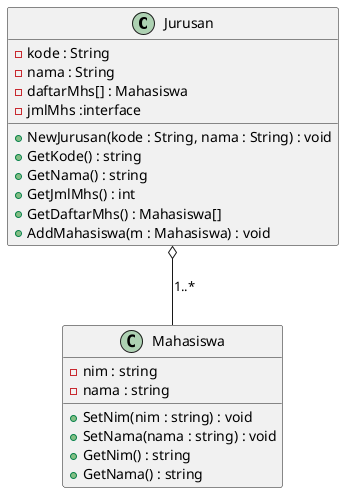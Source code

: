 @startuml

    class Jurusan{
        -kode : String
        -nama : String
        -daftarMhs[] : Mahasiswa
        -jmlMhs :interface
        +NewJurusan(kode : String, nama : String) : void
        +GetKode() : string
        +GetNama() : string
        +GetJmlMhs() : int
        +GetDaftarMhs() : Mahasiswa[]
        +AddMahasiswa(m : Mahasiswa) : void
    }

    class Mahasiswa{
        -nim : string
        -nama : string
        +SetNim(nim : string) : void
        +SetNama(nama : string) : void
        +GetNim() : string
        +GetNama() : string
    }


 Jurusan o-- Mahasiswa : "1..*"
@enduml